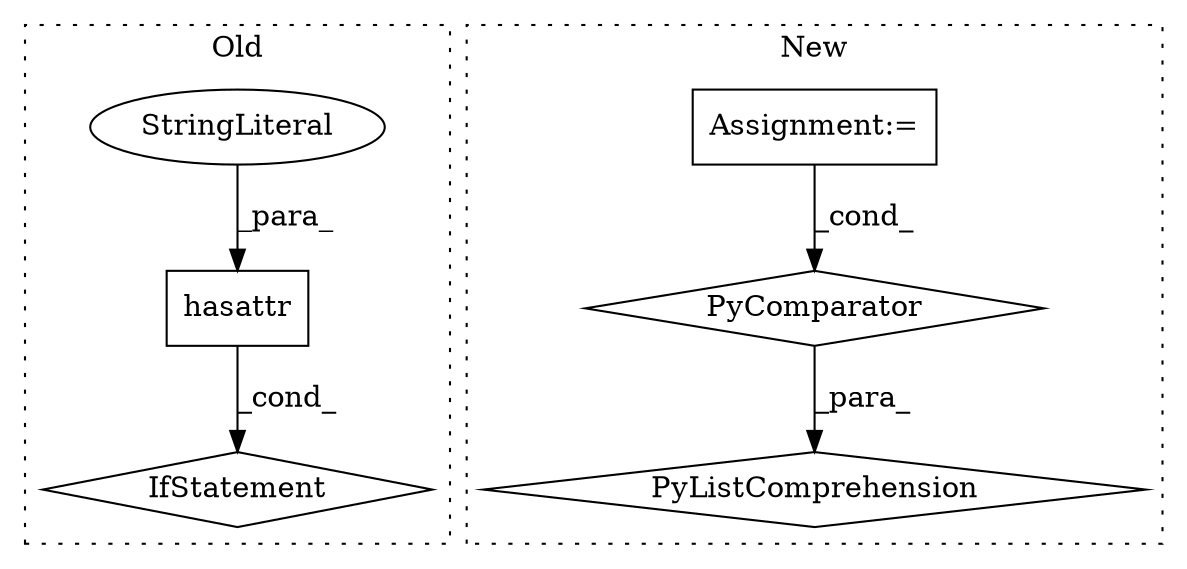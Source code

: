 digraph G {
subgraph cluster0 {
1 [label="hasattr" a="32" s="1641,1665" l="8,1" shape="box"];
4 [label="StringLiteral" a="45" s="1654" l="11" shape="ellipse"];
6 [label="IfStatement" a="25" s="1636,1688" l="4,2" shape="diamond"];
label = "Old";
style="dotted";
}
subgraph cluster1 {
2 [label="PyListComprehension" a="109" s="1566" l="103" shape="diamond"];
3 [label="PyComparator" a="113" s="1635" l="26" shape="diamond"];
5 [label="Assignment:=" a="7" s="1635" l="26" shape="box"];
label = "New";
style="dotted";
}
1 -> 6 [label="_cond_"];
3 -> 2 [label="_para_"];
4 -> 1 [label="_para_"];
5 -> 3 [label="_cond_"];
}